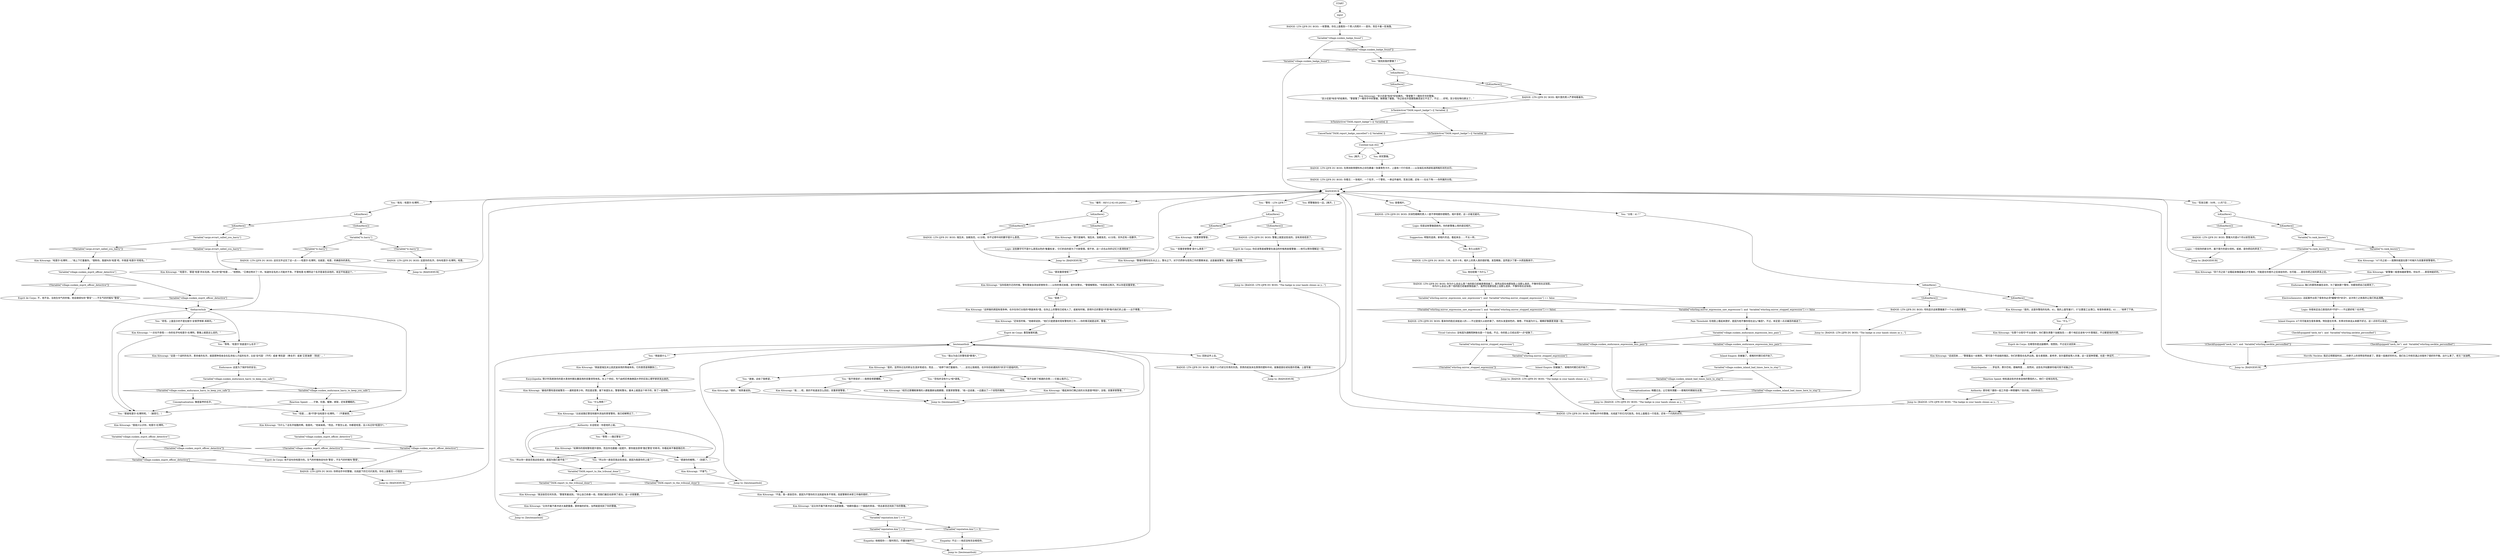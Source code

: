# INVENTORY / BADGE
# Your lost badge.
# ==================================================
digraph G {
	  0 [label="START"];
	  1 [label="input"];
	  2 [label="Variable[\"village.sunken_badge_found\"]"];
	  3 [label="Variable[\"village.sunken_badge_found\"]", shape=diamond];
	  4 [label="!(Variable[\"village.sunken_badge_found\"])", shape=diamond];
	  5 [label="Kim Kitsuragi: “在那个分局可*不太容易*。你们要负责整个加姆洛克——那个地区应该有*3*片管辖区，不过都是钱的问题。”"];
	  6 [label="BADGE: LTN-2JFR DU BOIS: 你转动手中的警徽，光线底下的它闪闪发亮。你在上面看见一行信息："];
	  7 [label="Empathy: 不过——他还没有完全相信你。"];
	  8 [label="You: “姓名：哈里尔·杜博阿……”"];
	  9 [label="IsTaskActive(\"TASK.report_badge\")--[[ Variable[ ]]"];
	  10 [label="IsTaskActive(\"TASK.report_badge\")--[[ Variable[ ]]", shape=diamond];
	  11 [label="!(IsTaskActive(\"TASK.report_badge\")--[[ Variable[ ]])", shape=diamond];
	  12 [label="Esprit de Corps: 重型破案机器。"];
	  13 [label="Kim Kitsuragi: “不客气。”"];
	  14 [label="BADGE: LTN-2JFR DU BOIS: 灰绿色眼睛的男人一直不停地朝你使眼色。相片很老，这一点毫无疑问。"];
	  15 [label="Endurance: 胸口的那阵疼痛告诉你，为了赢到那个警衔，你都快把自己给累死了。"];
	  16 [label="You: 多久以前的？"];
	  17 [label="Jump to: [BADGE: LTN-2JFR DU BOIS: \"The badge in your hands shines as y...\"]"];
	  18 [label="Kim Kitsuragi: “比如说随迁警官和额外添加的荣誉警衔，我已经解释过了。”"];
	  19 [label="Variable[\"cargo.evrart_called_you_harry\"]"];
	  20 [label="Variable[\"cargo.evrart_called_you_harry\"]", shape=diamond];
	  21 [label="!(Variable[\"cargo.evrart_called_you_harry\"])", shape=diamond];
	  22 [label="Kim Kitsuragi: “一点也不奇怪——你的名字叫哈里尔·杜博阿。警徽上就是这么说的。”"];
	  23 [label="BADGE: LTN-2JFR DU BOIS: 你转动手中的警徽，光线底下的它闪闪发亮。你在上面看见一行信息。还有一个闪亮的水印。"];
	  24 [label="Kim Kitsuragi: “双重荣誉警督。”"];
	  25 [label="Untitled hub (02)"];
	  26 [label="You: 研究警徽。"];
	  27 [label="You: 他在眨眼？为什么？"];
	  28 [label="Inland Empire: 别被骗了。艰难的时期已经开始了。"];
	  29 [label="Variable[\"village.sunken_esprit_officer_detective\"]"];
	  30 [label="Variable[\"village.sunken_esprit_officer_detective\"]", shape=diamond];
	  31 [label="!(Variable[\"village.sunken_esprit_officer_detective\"])", shape=diamond];
	  32 [label="Variable[\"village.sunken_esprit_officer_detective\"]"];
	  33 [label="Variable[\"village.sunken_esprit_officer_detective\"]", shape=diamond];
	  34 [label="!(Variable[\"village.sunken_esprit_officer_detective\"])", shape=diamond];
	  35 [label="Kim Kitsuragi: “我没容忍任何东西，”警督笑着说到。“你让自己命悬一线，而我们最后也获得了成功。这一点很重要。”"];
	  37 [label="BADGE: LTN-2JFR DU BOIS: 这份文件证实了这一点——哈里尔·杜博阿，也就是，哈里，的确是你的真名。"];
	  38 [label="You: “编号：REV12-62-05-JAM41……”"];
	  39 [label="You: 回到证件上去。"];
	  40 [label="Jump to: [lieutenanthub]"];
	  41 [label="Visual Calculus: 没有因为酒精而肿胀也是一个加成。不过，你的脸上已经出现*一点*迹象了。"];
	  42 [label="theharrerhub"];
	  43 [label="Kim Kitsuragi: “这是一个战时的名字。革命者的名字。就是那种母亲会在乱世给儿子起的名字。比如‘安代因’（不朽）或者‘博克瑟’（拳击手）或者‘艾恩海德’（铁皮）。”"];
	  44 [label="Kim Kitsuragi: “那只是编号。瑞瓦肖，加姆洛克，41分局，另外还有一些数字。”"];
	  45 [label="Jump to: [BADGE: LTN-2JFR DU BOIS: \"The badge in your hands shines as y...\"]"];
	  46 [label="Kim Kitsuragi: “是的，显然你过去的职业生涯非常成功，而且……”他停下来打量着你。“……这也让我相信，也许你目前遇到的*状况*只是临时的。”"];
	  47 [label="Variable[\"village.sunken_endurance_harry_to_keep_you_safe\"]"];
	  48 [label="Variable[\"village.sunken_endurance_harry_to_keep_you_safe\"]", shape=diamond];
	  49 [label="!(Variable[\"village.sunken_endurance_harry_to_keep_you_safe\"])", shape=diamond];
	  50 [label="Reaction Speed: ……子弹，饥饿，榴弹，绑架，还有更糟糕的。"];
	  51 [label="Kim Kitsuragi: “还有些时候，”他继续说到，“他们只是更喜欢现有警衔的工作——你的情况就是这样，警督。”"];
	  52 [label="Jump to: [BADGE: LTN-2JFR DU BOIS: \"The badge in your hands shines as y...\"]"];
	  53 [label="Jump to: [BADGEHUB]"];
	  54 [label="You: “我以为自己的警衔是*醉鬼*。”"];
	  55 [label="You: “那就哈里尔·杜博阿吧。”（接受它。）"];
	  56 [label="CancelTask(\"TASK.report_badge_cancelled\")--[[ Variable[ ]]"];
	  57 [label="Jump to: [BADGEHUB]"];
	  58 [label="Horrific Necktie: 我还记得那段时间……你脖子上的领带突然收紧了。那是一段美好的时光。我们在工作和饮酒之间保持了很好的平衡。出什么事了，老兄？加油啊。"];
	  59 [label="Conceptualization: 唤醒过去，让它保持清醒——艰难的时期就在这里。"];
	  60 [label="You: “拒绝？”"];
	  61 [label="Jump to: [lieutenanthub]"];
	  62 [label="You: “所以你一直容忍我这些胡话，是因为我是你的上级？”"];
	  63 [label="Kim Kitsuragi: “比你开着汽車冲进大海更重要。那样做的好处，当然就是找到了你的警徽。”"];
	  64 [label="BADGEHUB"];
	  65 [label="You: “警衔：LTN-2JFR？”"];
	  66 [label="Kim Kitsuragi: “很好，”他笑着说到。"];
	  67 [label="Kim Kitsuragi: “倒装是瑞瓦肖公民武装采用的等级体系。它的意思是倒数到二。”"];
	  68 [label="Kim Kitsuragi: “很高兴认识你，哈里尔·杜博阿。”"];
	  69 [label="Logic: 但是这枚警徽是新的。你的新警徽上用的是旧相片。"];
	  70 [label="Kim Kitsuragi: “四个月之前？这看起来像是最近才签发的。可能是在你晋升之后发给你的，也可能……是在你把之前的弄丢之后。”"];
	  71 [label="You: “我找到我的警徽了！”"];
	  72 [label="BADGE: LTN-2JFR DU BOIS: 警徽上就是这些说的。没有其他信息了。"];
	  73 [label="Kim Kitsuragi: “是的。这是你警局的名称。41。我的上面写着57。57主要是工业港口。有很多飙車狂。41……”他停了下来。"];
	  74 [label="You: “谢谢。这给了我希望。”"];
	  75 [label="Kim Kitsuragi: “新警徽一般意味着新警衔。你似乎……表现地挺好的。”"];
	  76 [label="You: “什么特例？”"];
	  77 [label="Jump to: [lieutenanthub]"];
	  78 [label="IsKimHere()"];
	  79 [label="IsKimHere()", shape=diamond];
	  80 [label="!(IsKimHere())", shape=diamond];
	  81 [label="Variable[\"tc.harry\"]"];
	  82 [label="Variable[\"tc.harry\"]", shape=diamond];
	  83 [label="!(Variable[\"tc.harry\"])", shape=diamond];
	  84 [label="Jump to: [BADGEHUB]"];
	  85 [label="Inland Empire: 4个月可能发生很多事情。特别是在冬季。冬季对你来说从来都不好过，这一点你可以肯定。"];
	  86 [label="Kim Kitsuragi: “经历过更糟糕事情的人都能重新站稳脚跟，双重荣誉警督，”他一边说着，一边露出了一个安慰的微笑。"];
	  87 [label="Kim Kitsuragi: “我……呃，真的不知道该怎么回应，双重荣誉警督。”"];
	  88 [label="BADGE: LTN-2JFR DU BOIS: 你为什么会这么想？他的脸已经被表情扭曲了。虽然出现在他那张脸上没那么诡异，不像你现在这张脸。\n你为什么会这么想？他的脸已经被表情扭曲了。虽然在他那张脸上没那么诡异，不像你现在这张脸。"];
	  89 [label="Kim Kitsuragi: “警督的警衔在队长之上，警长之下。对于仍然参与现场工作的警察来说，这是最高警衔。我就是一名警督。”"];
	  90 [label="Encyclopedia: 倒计时系统效仿的是大革命时期左翼采用的双重领导体系。在上个世纪，专门由柯尼希施泰因大学的实验心理学家研发出来的。"];
	  91 [label="You: “等等——随迁警官？”"];
	  92 [label="Logic: 这些数字可不是什么表现出色的‘衡量标准’。它们的目的是为了行政管理。很不幸，这一点也从你的记忆力里清除掉了。"];
	  93 [label="You: “奇怪。上面显示的不是拉斐尔·安普罗修斯·库斯托。”"];
	  94 [label="Jump to: [BADGE: LTN-2JFR DU BOIS: \"The badge in your hands shines as y...\"]"];
	  95 [label="You: “倒装是什么？”"];
	  96 [label="Jump to: [BADGEHUB]"];
	  97 [label="Authority: 长话短说：你是他的上级。"];
	  98 [label="Logic: 你很肯定自己表现的并*不好*——不过更好呢？也许吧。"];
	  99 [label="Esprit de Corps: 他不会叫你哈里尔的。生气的时候他会叫你‘警官’，不生气的时候叫‘警探’。"];
	  100 [label="Kim Kitsuragi: “哈里尔·杜博阿……”他上下打量着你。“很称你。我就叫你‘哈里’吧，毕竟是‘哈里尔’的短名。”"];
	  101 [label="You: “我不想变好——我想变得更糟糕。”"];
	  102 [label="Kim Kitsuragi: “为什么？这名字挺酷的啊。我喜欢。”他耸耸肩。“而且，不管怎么说，你都是哈里。没人叫过你*哈里尔*。”"];
	  103 [label="Electrochemistry: 这起案件出现了很多你必须*缓解*的*状况*。这次死亡之旅真的让我们热血沸腾。"];
	  104 [label="CheckEquipped(\"neck_tie\")  and  Variable[\"whirling.necktie_personified\"]"];
	  105 [label="CheckEquipped(\"neck_tie\")  and  Variable[\"whirling.necktie_personified\"]", shape=diamond];
	  106 [label="!(CheckEquipped(\"neck_tie\")  and  Variable[\"whirling.necktie_personified\"])", shape=diamond];
	  107 [label="Esprit de Corps: 也难怪你是这副模样，他想到。不过话又说回来……"];
	  108 [label="Encyclopedia: ……罗伯茨，费尔巴哈，德梅特里……突然间，这些名字如数家珍般闪现于前脑之中。"];
	  109 [label="Esprit de Corps: 不，他不会。当他生你气的时候，他会继续叫你“警官”——不生气的时候叫“警探”。"];
	  110 [label="Jump to: [BADGE: LTN-2JFR DU BOIS: \"The badge in your hands shines as y...\"]"];
	  111 [label="You: 把警徽放在一边。[离开。]"];
	  112 [label="Conceptualization: 像是盔甲的名字。"];
	  113 [label="Variable[\"tc.rank_known\"]"];
	  114 [label="Variable[\"tc.rank_known\"]", shape=diamond];
	  115 [label="!(Variable[\"tc.rank_known\"])", shape=diamond];
	  116 [label="Jump to: [BADGEHUB]"];
	  117 [label="BADGE: LTN-2JFR DU BOIS: 相片里的男人严肃地看着你。"];
	  118 [label="You: “感谢你的解释。”（别提了。）"];
	  119 [label="BADGE: LTN-2JFR DU BOIS: 在两块耐用塑料布之间包裹着一张黛青色卡片，上面有一行行信息——以及瑞瓦肖西部街道网格形状的水印。"];
	  120 [label="You: “等等，‘哈里尔’到底是什么名字？”"];
	  121 [label="Logic: 一份给你的新文件，属于晋升的部分资料。或者，是你把旧的弄丢了。"];
	  122 [label="Kim Kitsuragi: “这样做的原因有很多种。也许在你们分局的*倒装体系*里，在你之上的警衔已经有人了。或者有时候，获得升迁的警官*不想*取代他们的上级——出于尊重。”"];
	  123 [label="Kim Kitsuragi: “最低的警衔是初级警员——通常是青少年。然后是巡警。接下来是队长，警督和警长。基本上就是这个样子的，除了一些特例。”"];
	  124 [label="Jump to: [BADGEHUB]"];
	  125 [label="IsKimHere()"];
	  126 [label="IsKimHere()", shape=diamond];
	  127 [label="!(IsKimHere())", shape=diamond];
	  128 [label="You: “分局：41？”"];
	  129 [label="IsKimHere()"];
	  130 [label="IsKimHere()", shape=diamond];
	  131 [label="!(IsKimHere())", shape=diamond];
	  132 [label="BADGE: LTN-2JFR DU BOIS: 真是个小巧却又珍贵的东西。昂贵的纸张夹在厚厚的塑料中间，就像是困在琥珀里的苍蝇。上面写着："];
	  133 [label="Suggestion: 明智的选择。新相片的话，看起来会……不太一样。"];
	  134 [label="Kim Kitsuragi: “话说回来……”警督露出一丝微笑。“那可是个传说般的辖区。你们的警局也名声远扬。能与普莱斯，麦考伊，别尔嘉耶娃等人共事，这一定是种荣耀，也是一种诅咒……”"];
	  135 [label="Kim Kitsuragi: “至少还是*有些*好结果的。”警督瞥了一眼你手中的警徽。\n“至少还是*有些*好结果的。”警督瞥了一眼你手中的警徽，微微皱了皱眉。“你之前也许是跟我撒谎说它不见了，不过……好吧。至少现在物归原主了。”"];
	  136 [label="Variable[\"village.sunken_endurance_expression_less_pain\"]"];
	  137 [label="Variable[\"village.sunken_endurance_expression_less_pain\"]", shape=diamond];
	  138 [label="!(Variable[\"village.sunken_endurance_expression_less_pain\"])", shape=diamond];
	  139 [label="Variable[\"village.sunken_inland_bad_times_here_to_stay\"]"];
	  140 [label="Variable[\"village.sunken_inland_bad_times_here_to_stay\"]", shape=diamond];
	  141 [label="!(Variable[\"village.sunken_inland_bad_times_here_to_stay\"])", shape=diamond];
	  142 [label="Kim Kitsuragi: “如果你的搭档警衔提升很快，而且你也跟着一起提升，那你就会获得‘随迁警官’的称号。你看起来不像是随迁的……”"];
	  143 [label="Kim Kitsuragi: “‘哈里尔，’那是‘哈里’的长名称。所以你*是*哈里……”他想到。“艾弗拉特对了一半。知道你全名的人可能并不多。不管哈里·杜博阿这个名字是谁告诉他的，肯定不知道这个。”"];
	  144 [label="You: “恐怕并没有什么*前*酒鬼。”"];
	  145 [label="Kim Kitsuragi: “看起来你们俩之前的关系是很*特别*，没错，双重荣誉警督。”"];
	  146 [label="You: “但是……我*不想*当哈里尔·杜博阿。”（不要接受。）"];
	  147 [label="BADGE: LTN-2JFR DU BOIS: 一枚警徽，你在上面看到一个男人的照片——是你。背后卡着一些海藻。"];
	  148 [label="You: [离开。]"];
	  149 [label="BADGE: LTN-2JFR DU BOIS: 你看见：一张相片，一个名字，一个警衔，一串证件编号，签发日期，还有——在右下角——你所属的分局。"];
	  150 [label="Pain Threshold: 在他脸上看起来更好，是因为他不像你现在这么*痛苦*。不过，肯定是一点点痛苦的痕迹了。"];
	  151 [label="Endurance: 这是为了保护你的安全。"];
	  152 [label="You: “‘双重荣誉警督’是什么意思？”"];
	  153 [label="You: “所以你一直容忍我这些胡话，是因为我们是平级？”"];
	  154 [label="Jump to: [lieutenanthub]"];
	  155 [label="BADGE: LTN-2JFR DU BOIS: 这是你的名字。你叫哈里尔·杜博阿。哈里。"];
	  156 [label="Esprit de Corps: 你应该等曷城警督在身边的时候再查看警徽——他可以帮你理解这一切。"];
	  157 [label="BADGE: LTN-2JFR DU BOIS: 号码显示这枚警徽属于一个41分局的警官。"];
	  158 [label="IsKimHere()"];
	  159 [label="IsKimHere()", shape=diamond];
	  160 [label="!(IsKimHere())", shape=diamond];
	  161 [label="lieutenanthub"];
	  162 [label="You: “我不会断了喝酒的念想——它能让我开心。”"];
	  163 [label="Variable[\"reputation.kim\"] > 0"];
	  164 [label="Variable[\"reputation.kim\"] > 0", shape=diamond];
	  165 [label="!(Variable[\"reputation.kim\"] > 0)", shape=diamond];
	  166 [label="You: “什么？”"];
	  167 [label="Reaction Speed: 他知道这些并非来自他的警局的人。他们一定相当有名。"];
	  168 [label="BADGE: LTN-2JFR DU BOIS: 八年，也许十年。相片上的男人真的很好看。发型精致，显然是少了那一大把连鬓胡子。"];
	  169 [label="Variable[\"village.sunken_esprit_officer_detective\"]"];
	  170 [label="Variable[\"village.sunken_esprit_officer_detective\"]", shape=diamond];
	  171 [label="!(Variable[\"village.sunken_esprit_officer_detective\"])", shape=diamond];
	  172 [label="Variable[\"TASK.report_to_the_tribunal_done\"]"];
	  173 [label="Variable[\"TASK.report_to_the_tribunal_done\"]", shape=diamond];
	  174 [label="!(Variable[\"TASK.report_to_the_tribunal_done\"])", shape=diamond];
	  175 [label="Kim Kitsuragi: “这比你开着汽車冲进大海更重要。”他朝你露出一个鼓励的笑容。“而且甚至还找到了你的警徽。”"];
	  176 [label="BADGE: LTN-2JFR DU BOIS: 瑞瓦肖，加姆洛克，41分局。你不记得中间的数字是什么意思。"];
	  177 [label="Variable[\"whirling.mirror_stopped_expression\"]"];
	  178 [label="Variable[\"whirling.mirror_stopped_expression\"]", shape=diamond];
	  179 [label="!(Variable[\"whirling.mirror_stopped_expression\"])", shape=diamond];
	  180 [label="Inland Empire: 别被骗了。艰难的时期已经开始了。"];
	  181 [label="Empathy: 他相信你——暂时而已。尽量别破坏它。"];
	  182 [label="You: “那双重荣誉呢？”"];
	  183 [label="Kim Kitsuragi: “不是。我一直容忍你，是因为不管你的方法到底有多不常规，但是警察的本职工作做的很好。”"];
	  184 [label="Kim Kitsuragi: “4个月之前——我猜你就是在那个时候升为双重荣誉警督的。”"];
	  185 [label="Authority: 那你呢？跟你一起工作是一种荣耀吗？别问他，问问你自己。"];
	  186 [label="IsKimHere()"];
	  187 [label="IsKimHere()", shape=diamond];
	  188 [label="!(IsKimHere())", shape=diamond];
	  189 [label="Kim Kitsuragi: “当你拒绝升迁的时候，警衔里就会添加荣誉称号——以你的情况来看，是升到警长，”警督解释到。“你拒绝过两次。所以你是双重荣誉。”"];
	  190 [label="You: 查看相片。"];
	  191 [label="You: “签发日期：50年，11月7日……”"];
	  192 [label="IsKimHere()"];
	  193 [label="IsKimHere()", shape=diamond];
	  194 [label="!(IsKimHere())", shape=diamond];
	  195 [label="Variable[\"whirling.mirror_expression_saw_expression\"]  and  Variable[\"whirling.mirror_stopped_expression\"] == false"];
	  196 [label="Variable[\"whirling.mirror_expression_saw_expression\"]  and  Variable[\"whirling.mirror_stopped_expression\"] == false", shape=diamond];
	  197 [label="!(Variable[\"whirling.mirror_expression_saw_expression\"]  and  Variable[\"whirling.mirror_stopped_expression\"] == false)", shape=diamond];
	  198 [label="BADGE: LTN-2JFR DU BOIS: 看来你的脸应该挺迷人的——不过是很久以前的事了。你的头发是棕色的，微卷，不知道为什么，眼睛好像要更清澈一些。"];
	  199 [label="BADGE: LTN-2JFR DU BOIS: 警徽大约是4个月以前签发的。"];
	  0 -> 1
	  1 -> 147
	  2 -> 3
	  2 -> 4
	  3 -> 64
	  4 -> 71
	  5 -> 107
	  6 -> 57
	  7 -> 77
	  8 -> 192
	  9 -> 10
	  9 -> 11
	  10 -> 56
	  11 -> 25
	  12 -> 161
	  13 -> 61
	  14 -> 69
	  15 -> 103
	  16 -> 168
	  17 -> 23
	  18 -> 97
	  19 -> 20
	  19 -> 21
	  20 -> 143
	  21 -> 100
	  22 -> 120
	  22 -> 55
	  23 -> 64
	  24 -> 152
	  25 -> 26
	  25 -> 148
	  26 -> 119
	  27 -> 88
	  28 -> 139
	  29 -> 30
	  29 -> 31
	  30 -> 42
	  31 -> 109
	  32 -> 33
	  32 -> 34
	  33 -> 6
	  34 -> 99
	  35 -> 63
	  37 -> 84
	  38 -> 158
	  39 -> 132
	  40 -> 161
	  41 -> 177
	  42 -> 120
	  42 -> 146
	  42 -> 93
	  42 -> 55
	  43 -> 151
	  44 -> 92
	  45 -> 23
	  46 -> 144
	  46 -> 162
	  46 -> 101
	  46 -> 74
	  47 -> 48
	  47 -> 49
	  48 -> 50
	  49 -> 112
	  50 -> 146
	  50 -> 55
	  51 -> 12
	  52 -> 23
	  53 -> 64
	  54 -> 46
	  55 -> 68
	  56 -> 25
	  57 -> 64
	  58 -> 116
	  59 -> 17
	  60 -> 122
	  61 -> 161
	  62 -> 172
	  63 -> 154
	  64 -> 128
	  64 -> 65
	  64 -> 38
	  64 -> 8
	  64 -> 111
	  64 -> 190
	  64 -> 191
	  65 -> 125
	  66 -> 40
	  67 -> 90
	  68 -> 169
	  69 -> 133
	  70 -> 15
	  71 -> 186
	  72 -> 156
	  73 -> 166
	  74 -> 66
	  75 -> 15
	  76 -> 18
	  77 -> 161
	  78 -> 80
	  78 -> 79
	  79 -> 113
	  80 -> 199
	  81 -> 82
	  81 -> 83
	  82 -> 37
	  83 -> 155
	  84 -> 64
	  85 -> 104
	  86 -> 40
	  87 -> 40
	  88 -> 195
	  89 -> 182
	  90 -> 123
	  91 -> 142
	  92 -> 53
	  93 -> 22
	  94 -> 23
	  95 -> 67
	  96 -> 64
	  97 -> 153
	  97 -> 118
	  97 -> 91
	  97 -> 62
	  98 -> 85
	  99 -> 6
	  100 -> 29
	  101 -> 87
	  102 -> 32
	  103 -> 98
	  104 -> 105
	  104 -> 106
	  105 -> 58
	  106 -> 116
	  107 -> 134
	  108 -> 167
	  109 -> 42
	  110 -> 23
	  112 -> 146
	  112 -> 55
	  113 -> 114
	  113 -> 115
	  114 -> 184
	  115 -> 70
	  116 -> 64
	  117 -> 9
	  118 -> 13
	  119 -> 149
	  120 -> 43
	  121 -> 124
	  122 -> 51
	  123 -> 76
	  124 -> 64
	  125 -> 126
	  125 -> 127
	  126 -> 24
	  127 -> 72
	  128 -> 129
	  129 -> 130
	  129 -> 131
	  130 -> 73
	  131 -> 157
	  132 -> 96
	  133 -> 16
	  134 -> 108
	  135 -> 9
	  136 -> 137
	  136 -> 138
	  137 -> 28
	  138 -> 17
	  139 -> 140
	  139 -> 141
	  140 -> 59
	  141 -> 17
	  142 -> 153
	  142 -> 118
	  142 -> 62
	  143 -> 42
	  144 -> 86
	  145 -> 40
	  146 -> 102
	  147 -> 2
	  149 -> 64
	  150 -> 136
	  151 -> 47
	  152 -> 89
	  153 -> 172
	  154 -> 161
	  155 -> 84
	  156 -> 94
	  157 -> 52
	  158 -> 160
	  158 -> 159
	  159 -> 44
	  160 -> 176
	  161 -> 39
	  161 -> 54
	  161 -> 95
	  162 -> 145
	  163 -> 164
	  163 -> 165
	  164 -> 181
	  165 -> 7
	  166 -> 5
	  167 -> 185
	  168 -> 27
	  169 -> 170
	  169 -> 171
	  170 -> 6
	  171 -> 99
	  172 -> 173
	  172 -> 174
	  173 -> 35
	  174 -> 183
	  175 -> 163
	  176 -> 53
	  177 -> 178
	  177 -> 179
	  178 -> 180
	  179 -> 45
	  180 -> 45
	  181 -> 77
	  182 -> 189
	  183 -> 175
	  184 -> 75
	  185 -> 110
	  186 -> 187
	  186 -> 188
	  187 -> 135
	  188 -> 117
	  189 -> 60
	  190 -> 14
	  191 -> 78
	  192 -> 193
	  192 -> 194
	  193 -> 19
	  194 -> 81
	  195 -> 196
	  195 -> 197
	  196 -> 150
	  197 -> 198
	  198 -> 41
	  199 -> 121
}

